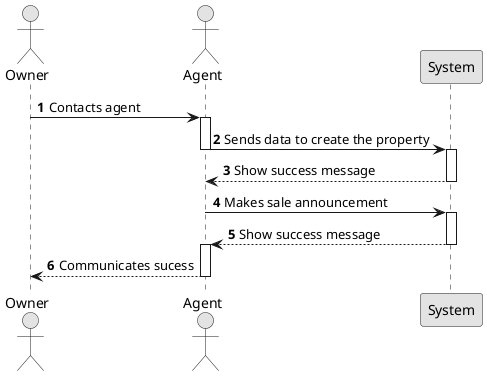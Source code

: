 @startuml
skinparam monochrome true
skinparam packageStyle rectangle
skinparam shadowing false

autonumber

actor "Owner" as Employee
actor "Agent" as Agent
participant "System" as System

    Employee -> Agent : Contacts agent

    activate Agent

    Agent -> System : Sends data to create the property

    deactivate Agent

    activate System

    System --> Agent : Show success message

    deactivate System

    Agent -> System : Makes sale announcement

    activate System

    System --> Agent : Show success message

    deactivate System

    activate Agent

    Agent --> Employee : Communicates sucess

    deactivate Agent

@enduml